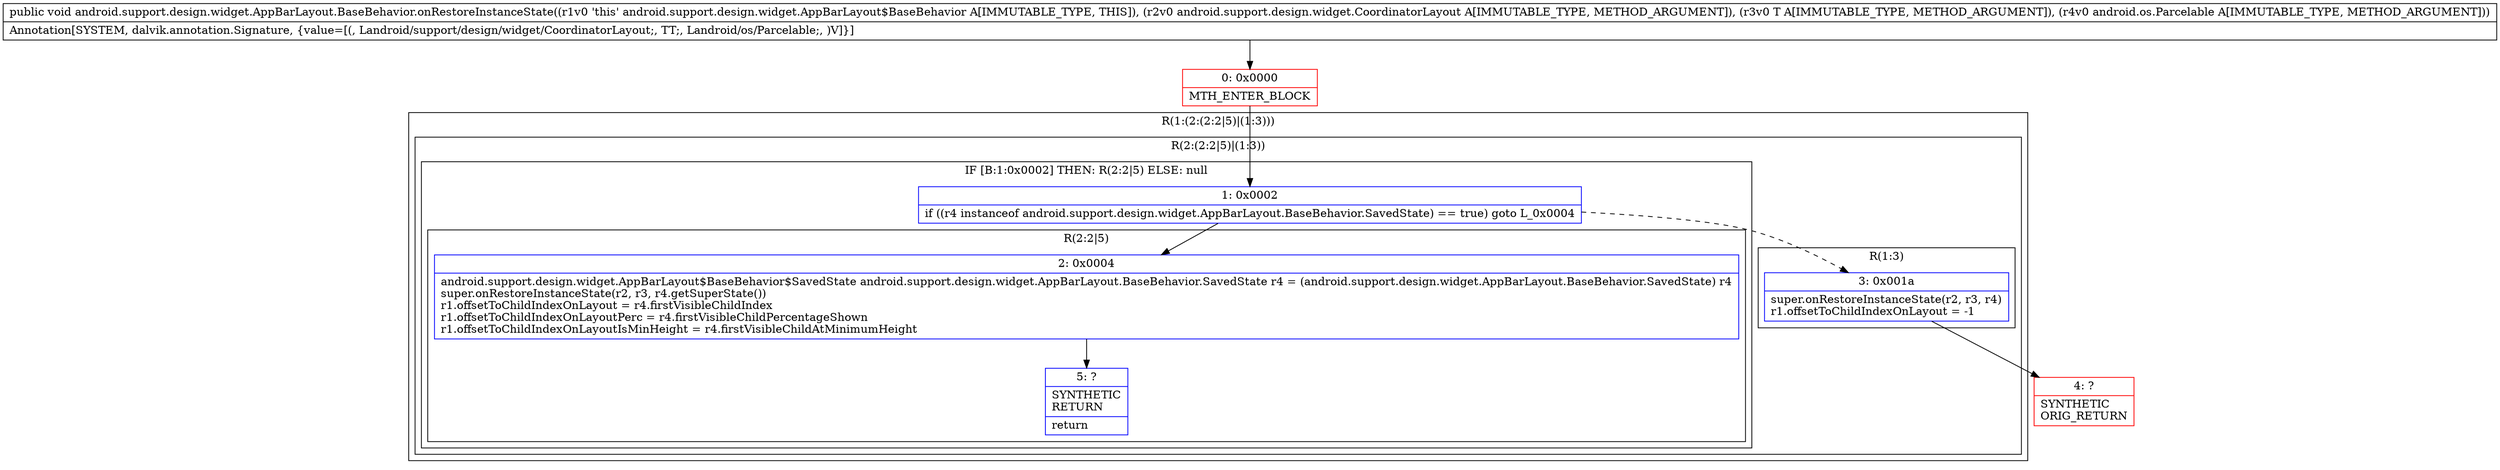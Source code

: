 digraph "CFG forandroid.support.design.widget.AppBarLayout.BaseBehavior.onRestoreInstanceState(Landroid\/support\/design\/widget\/CoordinatorLayout;Landroid\/support\/design\/widget\/AppBarLayout;Landroid\/os\/Parcelable;)V" {
subgraph cluster_Region_1498335433 {
label = "R(1:(2:(2:2|5)|(1:3)))";
node [shape=record,color=blue];
subgraph cluster_Region_1024435323 {
label = "R(2:(2:2|5)|(1:3))";
node [shape=record,color=blue];
subgraph cluster_IfRegion_541341264 {
label = "IF [B:1:0x0002] THEN: R(2:2|5) ELSE: null";
node [shape=record,color=blue];
Node_1 [shape=record,label="{1\:\ 0x0002|if ((r4 instanceof android.support.design.widget.AppBarLayout.BaseBehavior.SavedState) == true) goto L_0x0004\l}"];
subgraph cluster_Region_905708160 {
label = "R(2:2|5)";
node [shape=record,color=blue];
Node_2 [shape=record,label="{2\:\ 0x0004|android.support.design.widget.AppBarLayout$BaseBehavior$SavedState android.support.design.widget.AppBarLayout.BaseBehavior.SavedState r4 = (android.support.design.widget.AppBarLayout.BaseBehavior.SavedState) r4\lsuper.onRestoreInstanceState(r2, r3, r4.getSuperState())\lr1.offsetToChildIndexOnLayout = r4.firstVisibleChildIndex\lr1.offsetToChildIndexOnLayoutPerc = r4.firstVisibleChildPercentageShown\lr1.offsetToChildIndexOnLayoutIsMinHeight = r4.firstVisibleChildAtMinimumHeight\l}"];
Node_5 [shape=record,label="{5\:\ ?|SYNTHETIC\lRETURN\l|return\l}"];
}
}
subgraph cluster_Region_1167690415 {
label = "R(1:3)";
node [shape=record,color=blue];
Node_3 [shape=record,label="{3\:\ 0x001a|super.onRestoreInstanceState(r2, r3, r4)\lr1.offsetToChildIndexOnLayout = \-1\l}"];
}
}
}
Node_0 [shape=record,color=red,label="{0\:\ 0x0000|MTH_ENTER_BLOCK\l}"];
Node_4 [shape=record,color=red,label="{4\:\ ?|SYNTHETIC\lORIG_RETURN\l}"];
MethodNode[shape=record,label="{public void android.support.design.widget.AppBarLayout.BaseBehavior.onRestoreInstanceState((r1v0 'this' android.support.design.widget.AppBarLayout$BaseBehavior A[IMMUTABLE_TYPE, THIS]), (r2v0 android.support.design.widget.CoordinatorLayout A[IMMUTABLE_TYPE, METHOD_ARGUMENT]), (r3v0 T A[IMMUTABLE_TYPE, METHOD_ARGUMENT]), (r4v0 android.os.Parcelable A[IMMUTABLE_TYPE, METHOD_ARGUMENT]))  | Annotation[SYSTEM, dalvik.annotation.Signature, \{value=[(, Landroid\/support\/design\/widget\/CoordinatorLayout;, TT;, Landroid\/os\/Parcelable;, )V]\}]\l}"];
MethodNode -> Node_0;
Node_1 -> Node_2;
Node_1 -> Node_3[style=dashed];
Node_2 -> Node_5;
Node_3 -> Node_4;
Node_0 -> Node_1;
}

